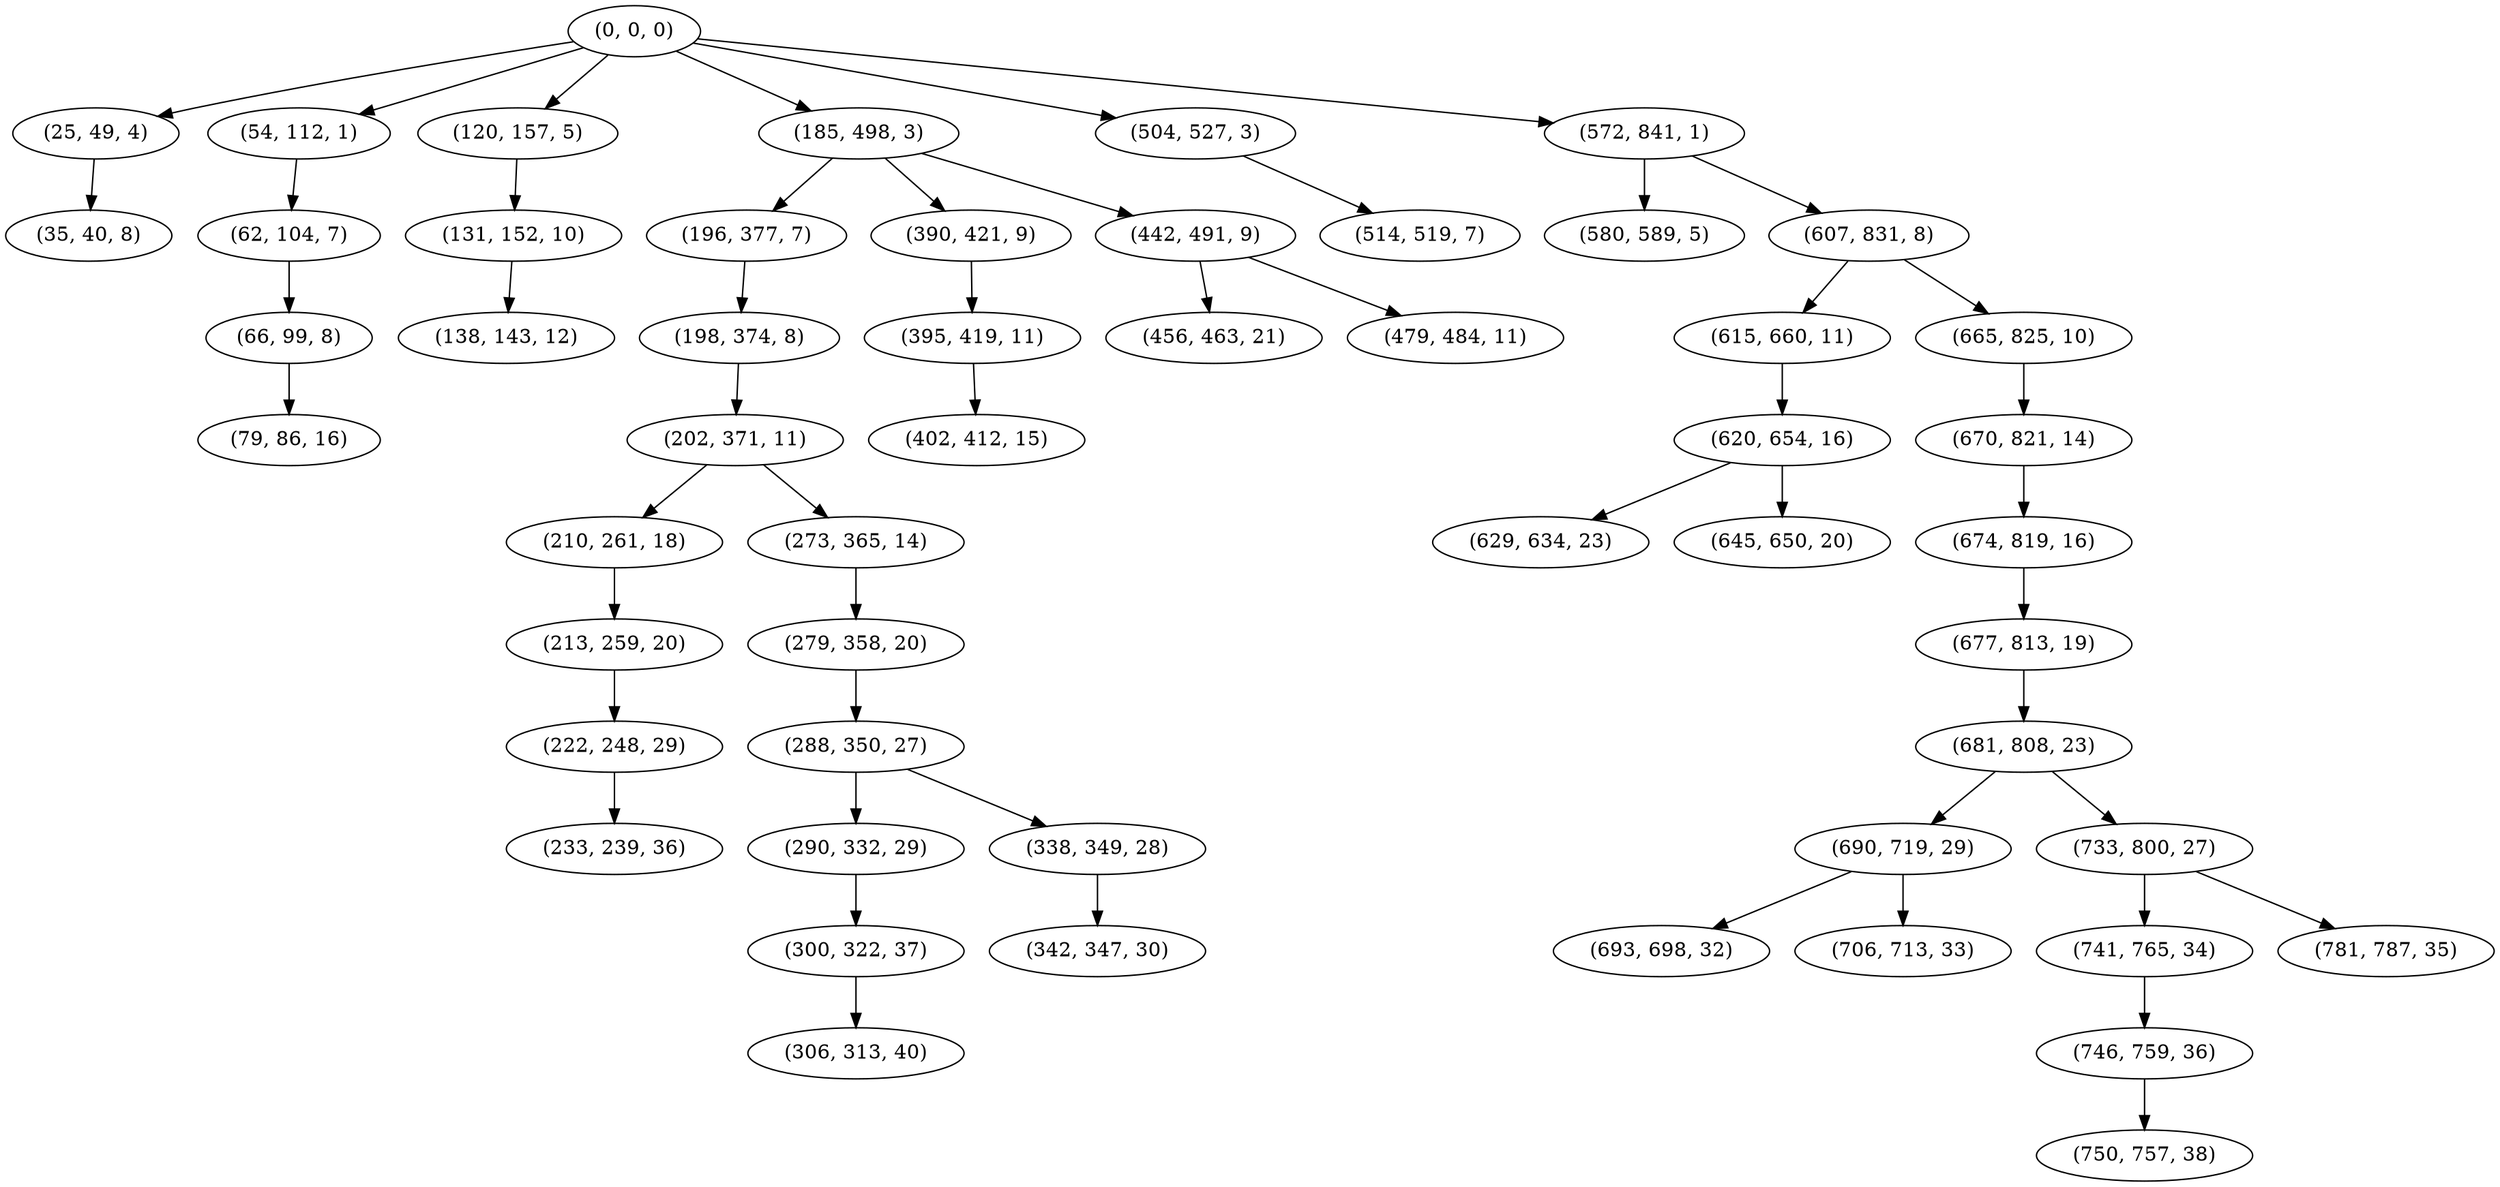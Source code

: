 digraph tree {
    "(0, 0, 0)";
    "(25, 49, 4)";
    "(35, 40, 8)";
    "(54, 112, 1)";
    "(62, 104, 7)";
    "(66, 99, 8)";
    "(79, 86, 16)";
    "(120, 157, 5)";
    "(131, 152, 10)";
    "(138, 143, 12)";
    "(185, 498, 3)";
    "(196, 377, 7)";
    "(198, 374, 8)";
    "(202, 371, 11)";
    "(210, 261, 18)";
    "(213, 259, 20)";
    "(222, 248, 29)";
    "(233, 239, 36)";
    "(273, 365, 14)";
    "(279, 358, 20)";
    "(288, 350, 27)";
    "(290, 332, 29)";
    "(300, 322, 37)";
    "(306, 313, 40)";
    "(338, 349, 28)";
    "(342, 347, 30)";
    "(390, 421, 9)";
    "(395, 419, 11)";
    "(402, 412, 15)";
    "(442, 491, 9)";
    "(456, 463, 21)";
    "(479, 484, 11)";
    "(504, 527, 3)";
    "(514, 519, 7)";
    "(572, 841, 1)";
    "(580, 589, 5)";
    "(607, 831, 8)";
    "(615, 660, 11)";
    "(620, 654, 16)";
    "(629, 634, 23)";
    "(645, 650, 20)";
    "(665, 825, 10)";
    "(670, 821, 14)";
    "(674, 819, 16)";
    "(677, 813, 19)";
    "(681, 808, 23)";
    "(690, 719, 29)";
    "(693, 698, 32)";
    "(706, 713, 33)";
    "(733, 800, 27)";
    "(741, 765, 34)";
    "(746, 759, 36)";
    "(750, 757, 38)";
    "(781, 787, 35)";
    "(0, 0, 0)" -> "(25, 49, 4)";
    "(0, 0, 0)" -> "(54, 112, 1)";
    "(0, 0, 0)" -> "(120, 157, 5)";
    "(0, 0, 0)" -> "(185, 498, 3)";
    "(0, 0, 0)" -> "(504, 527, 3)";
    "(0, 0, 0)" -> "(572, 841, 1)";
    "(25, 49, 4)" -> "(35, 40, 8)";
    "(54, 112, 1)" -> "(62, 104, 7)";
    "(62, 104, 7)" -> "(66, 99, 8)";
    "(66, 99, 8)" -> "(79, 86, 16)";
    "(120, 157, 5)" -> "(131, 152, 10)";
    "(131, 152, 10)" -> "(138, 143, 12)";
    "(185, 498, 3)" -> "(196, 377, 7)";
    "(185, 498, 3)" -> "(390, 421, 9)";
    "(185, 498, 3)" -> "(442, 491, 9)";
    "(196, 377, 7)" -> "(198, 374, 8)";
    "(198, 374, 8)" -> "(202, 371, 11)";
    "(202, 371, 11)" -> "(210, 261, 18)";
    "(202, 371, 11)" -> "(273, 365, 14)";
    "(210, 261, 18)" -> "(213, 259, 20)";
    "(213, 259, 20)" -> "(222, 248, 29)";
    "(222, 248, 29)" -> "(233, 239, 36)";
    "(273, 365, 14)" -> "(279, 358, 20)";
    "(279, 358, 20)" -> "(288, 350, 27)";
    "(288, 350, 27)" -> "(290, 332, 29)";
    "(288, 350, 27)" -> "(338, 349, 28)";
    "(290, 332, 29)" -> "(300, 322, 37)";
    "(300, 322, 37)" -> "(306, 313, 40)";
    "(338, 349, 28)" -> "(342, 347, 30)";
    "(390, 421, 9)" -> "(395, 419, 11)";
    "(395, 419, 11)" -> "(402, 412, 15)";
    "(442, 491, 9)" -> "(456, 463, 21)";
    "(442, 491, 9)" -> "(479, 484, 11)";
    "(504, 527, 3)" -> "(514, 519, 7)";
    "(572, 841, 1)" -> "(580, 589, 5)";
    "(572, 841, 1)" -> "(607, 831, 8)";
    "(607, 831, 8)" -> "(615, 660, 11)";
    "(607, 831, 8)" -> "(665, 825, 10)";
    "(615, 660, 11)" -> "(620, 654, 16)";
    "(620, 654, 16)" -> "(629, 634, 23)";
    "(620, 654, 16)" -> "(645, 650, 20)";
    "(665, 825, 10)" -> "(670, 821, 14)";
    "(670, 821, 14)" -> "(674, 819, 16)";
    "(674, 819, 16)" -> "(677, 813, 19)";
    "(677, 813, 19)" -> "(681, 808, 23)";
    "(681, 808, 23)" -> "(690, 719, 29)";
    "(681, 808, 23)" -> "(733, 800, 27)";
    "(690, 719, 29)" -> "(693, 698, 32)";
    "(690, 719, 29)" -> "(706, 713, 33)";
    "(733, 800, 27)" -> "(741, 765, 34)";
    "(733, 800, 27)" -> "(781, 787, 35)";
    "(741, 765, 34)" -> "(746, 759, 36)";
    "(746, 759, 36)" -> "(750, 757, 38)";
}
